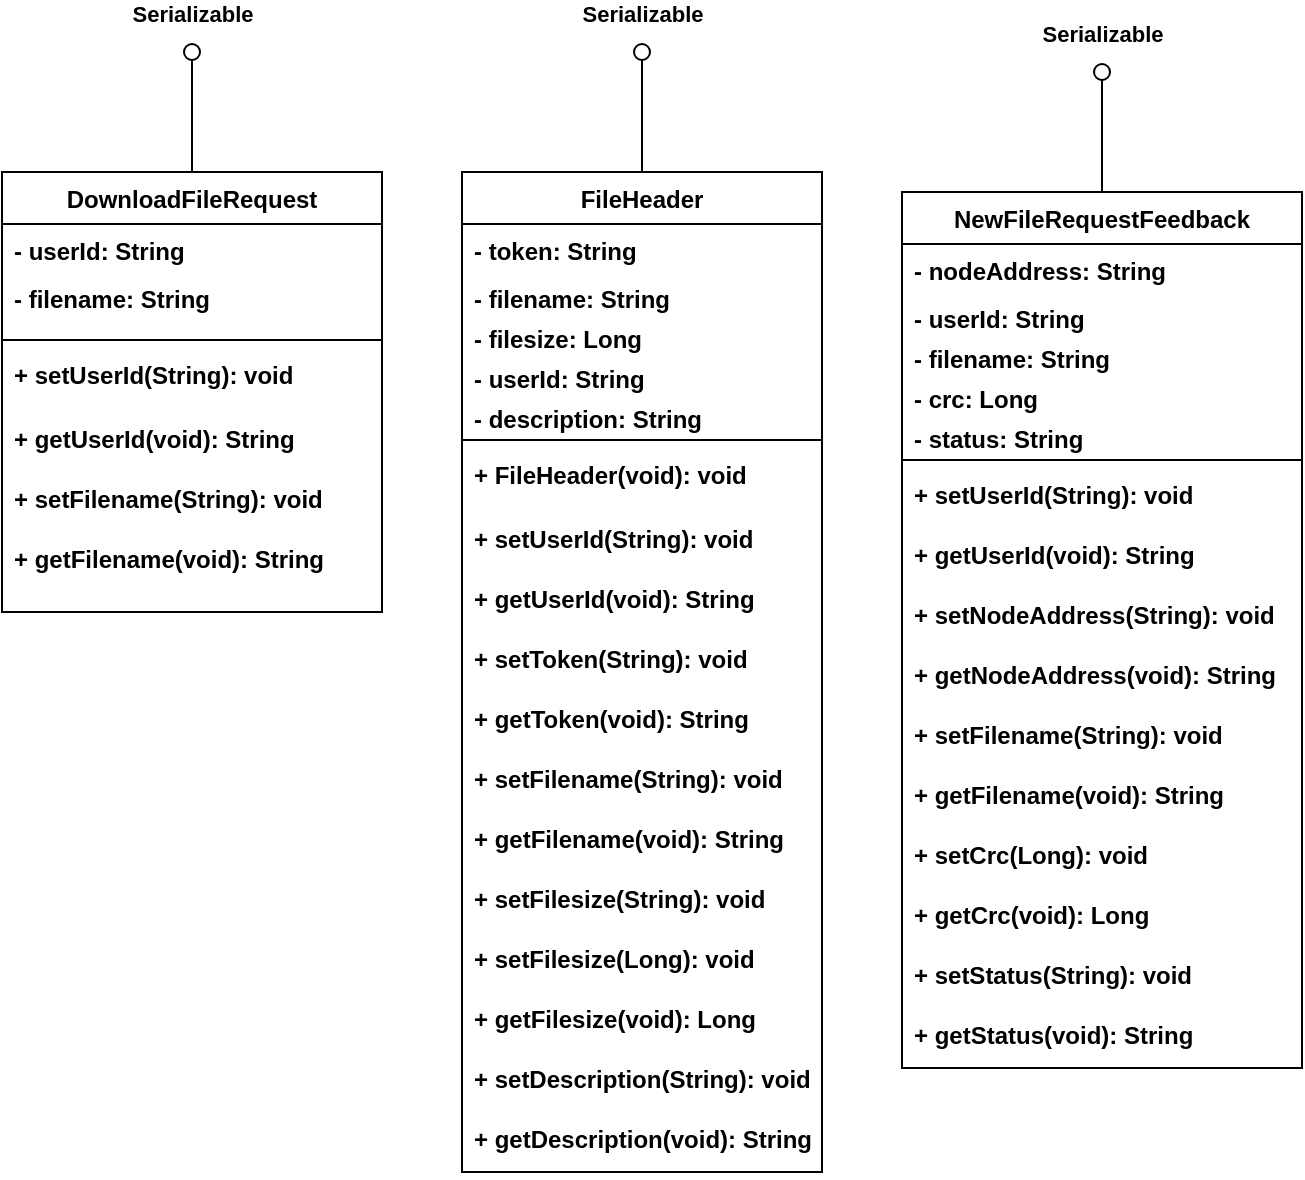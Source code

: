 <mxfile version="14.6.13" type="device"><diagram id="C5RBs43oDa-KdzZeNtuy" name="Page-1"><mxGraphModel dx="1422" dy="832" grid="1" gridSize="10" guides="1" tooltips="1" connect="1" arrows="1" fold="1" page="1" pageScale="1" pageWidth="827" pageHeight="1169" math="0" shadow="0"><root><mxCell id="WIyWlLk6GJQsqaUBKTNV-0"/><mxCell id="WIyWlLk6GJQsqaUBKTNV-1" parent="WIyWlLk6GJQsqaUBKTNV-0"/><mxCell id="LAdZjZObFxrwDexfej0z-4" value="DownloadFileRequest" style="swimlane;fontStyle=1;align=center;verticalAlign=top;childLayout=stackLayout;horizontal=1;startSize=26;horizontalStack=0;resizeParent=1;resizeParentMax=0;resizeLast=0;collapsible=1;marginBottom=0;" parent="WIyWlLk6GJQsqaUBKTNV-1" vertex="1"><mxGeometry x="40" y="110" width="190" height="220" as="geometry"><mxRectangle x="100" y="140" width="140" height="26" as="alternateBounds"/></mxGeometry></mxCell><mxCell id="LAdZjZObFxrwDexfej0z-5" value="- userId: String" style="text;strokeColor=none;fillColor=none;align=left;verticalAlign=top;spacingLeft=4;spacingRight=4;overflow=hidden;rotatable=0;points=[[0,0.5],[1,0.5]];portConstraint=eastwest;fontStyle=1" parent="LAdZjZObFxrwDexfej0z-4" vertex="1"><mxGeometry y="26" width="190" height="24" as="geometry"/></mxCell><mxCell id="LAdZjZObFxrwDexfej0z-177" value="- filename: String" style="text;strokeColor=none;fillColor=none;align=left;verticalAlign=top;spacingLeft=4;spacingRight=4;overflow=hidden;rotatable=0;points=[[0,0.5],[1,0.5]];portConstraint=eastwest;fontStyle=1" parent="LAdZjZObFxrwDexfej0z-4" vertex="1"><mxGeometry y="50" width="190" height="30" as="geometry"/></mxCell><mxCell id="LAdZjZObFxrwDexfej0z-6" value="" style="line;strokeWidth=1;fillColor=none;align=left;verticalAlign=middle;spacingTop=-1;spacingLeft=3;spacingRight=3;rotatable=0;labelPosition=right;points=[];portConstraint=eastwest;fontStyle=1" parent="LAdZjZObFxrwDexfej0z-4" vertex="1"><mxGeometry y="80" width="190" height="8" as="geometry"/></mxCell><mxCell id="LAdZjZObFxrwDexfej0z-7" value="+ setUserId(String): void" style="text;strokeColor=none;fillColor=none;align=left;verticalAlign=top;spacingLeft=4;spacingRight=4;overflow=hidden;rotatable=0;points=[[0,0.5],[1,0.5]];portConstraint=eastwest;fontStyle=1" parent="LAdZjZObFxrwDexfej0z-4" vertex="1"><mxGeometry y="88" width="190" height="32" as="geometry"/></mxCell><mxCell id="LAdZjZObFxrwDexfej0z-178" value="+ getUserId(void): String" style="text;strokeColor=none;fillColor=none;align=left;verticalAlign=top;spacingLeft=4;spacingRight=4;overflow=hidden;rotatable=0;points=[[0,0.5],[1,0.5]];portConstraint=eastwest;fontStyle=1" parent="LAdZjZObFxrwDexfej0z-4" vertex="1"><mxGeometry y="120" width="190" height="30" as="geometry"/></mxCell><mxCell id="LAdZjZObFxrwDexfej0z-14" value="+ setFilename(String): void" style="text;strokeColor=none;fillColor=none;align=left;verticalAlign=top;spacingLeft=4;spacingRight=4;overflow=hidden;rotatable=0;points=[[0,0.5],[1,0.5]];portConstraint=eastwest;fontStyle=1" parent="LAdZjZObFxrwDexfej0z-4" vertex="1"><mxGeometry y="150" width="190" height="30" as="geometry"/></mxCell><mxCell id="LAdZjZObFxrwDexfej0z-15" value="+ getFilename(void): String" style="text;strokeColor=none;fillColor=none;align=left;verticalAlign=top;spacingLeft=4;spacingRight=4;overflow=hidden;rotatable=0;points=[[0,0.5],[1,0.5]];portConstraint=eastwest;fontStyle=1" parent="LAdZjZObFxrwDexfej0z-4" vertex="1"><mxGeometry y="180" width="190" height="40" as="geometry"/></mxCell><mxCell id="LAdZjZObFxrwDexfej0z-21" value="Serializable" style="html=1;verticalAlign=bottom;labelBackgroundColor=none;startArrow=oval;startFill=0;startSize=8;endArrow=none;entryX=0.5;entryY=0;entryDx=0;entryDy=0;fontStyle=1" parent="WIyWlLk6GJQsqaUBKTNV-1" target="LAdZjZObFxrwDexfej0z-4" edge="1"><mxGeometry x="-1" y="-10" relative="1" as="geometry"><mxPoint x="135" y="50" as="sourcePoint"/><mxPoint x="320" y="30" as="targetPoint"/><mxPoint x="10" y="-10" as="offset"/></mxGeometry></mxCell><mxCell id="LAdZjZObFxrwDexfej0z-179" value="FileHeader" style="swimlane;fontStyle=1;align=center;verticalAlign=top;childLayout=stackLayout;horizontal=1;startSize=26;horizontalStack=0;resizeParent=1;resizeParentMax=0;resizeLast=0;collapsible=1;marginBottom=0;" parent="WIyWlLk6GJQsqaUBKTNV-1" vertex="1"><mxGeometry x="270" y="110" width="180" height="500" as="geometry"><mxRectangle x="100" y="140" width="140" height="26" as="alternateBounds"/></mxGeometry></mxCell><mxCell id="LAdZjZObFxrwDexfej0z-180" value="- token: String" style="text;strokeColor=none;fillColor=none;align=left;verticalAlign=top;spacingLeft=4;spacingRight=4;overflow=hidden;rotatable=0;points=[[0,0.5],[1,0.5]];portConstraint=eastwest;fontStyle=1" parent="LAdZjZObFxrwDexfej0z-179" vertex="1"><mxGeometry y="26" width="180" height="24" as="geometry"/></mxCell><mxCell id="LAdZjZObFxrwDexfej0z-181" value="- filename: String" style="text;strokeColor=none;fillColor=none;align=left;verticalAlign=top;spacingLeft=4;spacingRight=4;overflow=hidden;rotatable=0;points=[[0,0.5],[1,0.5]];portConstraint=eastwest;fontStyle=1" parent="LAdZjZObFxrwDexfej0z-179" vertex="1"><mxGeometry y="50" width="180" height="20" as="geometry"/></mxCell><mxCell id="LAdZjZObFxrwDexfej0z-188" value="- filesize: Long" style="text;strokeColor=none;fillColor=none;align=left;verticalAlign=top;spacingLeft=4;spacingRight=4;overflow=hidden;rotatable=0;points=[[0,0.5],[1,0.5]];portConstraint=eastwest;fontStyle=1" parent="LAdZjZObFxrwDexfej0z-179" vertex="1"><mxGeometry y="70" width="180" height="20" as="geometry"/></mxCell><mxCell id="LAdZjZObFxrwDexfej0z-189" value="- userId: String" style="text;strokeColor=none;fillColor=none;align=left;verticalAlign=top;spacingLeft=4;spacingRight=4;overflow=hidden;rotatable=0;points=[[0,0.5],[1,0.5]];portConstraint=eastwest;fontStyle=1" parent="LAdZjZObFxrwDexfej0z-179" vertex="1"><mxGeometry y="90" width="180" height="20" as="geometry"/></mxCell><mxCell id="LAdZjZObFxrwDexfej0z-190" value="- description: String" style="text;strokeColor=none;fillColor=none;align=left;verticalAlign=top;spacingLeft=4;spacingRight=4;overflow=hidden;rotatable=0;points=[[0,0.5],[1,0.5]];portConstraint=eastwest;fontStyle=1" parent="LAdZjZObFxrwDexfej0z-179" vertex="1"><mxGeometry y="110" width="180" height="20" as="geometry"/></mxCell><mxCell id="LAdZjZObFxrwDexfej0z-182" value="" style="line;strokeWidth=1;fillColor=none;align=left;verticalAlign=middle;spacingTop=-1;spacingLeft=3;spacingRight=3;rotatable=0;labelPosition=right;points=[];portConstraint=eastwest;fontStyle=1" parent="LAdZjZObFxrwDexfej0z-179" vertex="1"><mxGeometry y="130" width="180" height="8" as="geometry"/></mxCell><mxCell id="LAdZjZObFxrwDexfej0z-183" value="+ FileHeader(void): void" style="text;strokeColor=none;fillColor=none;align=left;verticalAlign=top;spacingLeft=4;spacingRight=4;overflow=hidden;rotatable=0;points=[[0,0.5],[1,0.5]];portConstraint=eastwest;fontStyle=1" parent="LAdZjZObFxrwDexfej0z-179" vertex="1"><mxGeometry y="138" width="180" height="32" as="geometry"/></mxCell><mxCell id="LAdZjZObFxrwDexfej0z-184" value="+ setUserId(String): void" style="text;strokeColor=none;fillColor=none;align=left;verticalAlign=top;spacingLeft=4;spacingRight=4;overflow=hidden;rotatable=0;points=[[0,0.5],[1,0.5]];portConstraint=eastwest;fontStyle=1" parent="LAdZjZObFxrwDexfej0z-179" vertex="1"><mxGeometry y="170" width="180" height="30" as="geometry"/></mxCell><mxCell id="LAdZjZObFxrwDexfej0z-185" value="+ getUserId(void): String" style="text;strokeColor=none;fillColor=none;align=left;verticalAlign=top;spacingLeft=4;spacingRight=4;overflow=hidden;rotatable=0;points=[[0,0.5],[1,0.5]];portConstraint=eastwest;fontStyle=1" parent="LAdZjZObFxrwDexfej0z-179" vertex="1"><mxGeometry y="200" width="180" height="30" as="geometry"/></mxCell><mxCell id="LAdZjZObFxrwDexfej0z-186" value="+ setToken(String): void" style="text;strokeColor=none;fillColor=none;align=left;verticalAlign=top;spacingLeft=4;spacingRight=4;overflow=hidden;rotatable=0;points=[[0,0.5],[1,0.5]];portConstraint=eastwest;fontStyle=1" parent="LAdZjZObFxrwDexfej0z-179" vertex="1"><mxGeometry y="230" width="180" height="30" as="geometry"/></mxCell><mxCell id="LAdZjZObFxrwDexfej0z-202" value="+ getToken(void): String" style="text;strokeColor=none;fillColor=none;align=left;verticalAlign=top;spacingLeft=4;spacingRight=4;overflow=hidden;rotatable=0;points=[[0,0.5],[1,0.5]];portConstraint=eastwest;fontStyle=1" parent="LAdZjZObFxrwDexfej0z-179" vertex="1"><mxGeometry y="260" width="180" height="30" as="geometry"/></mxCell><mxCell id="LAdZjZObFxrwDexfej0z-203" value="+ setFilename(String): void" style="text;strokeColor=none;fillColor=none;align=left;verticalAlign=top;spacingLeft=4;spacingRight=4;overflow=hidden;rotatable=0;points=[[0,0.5],[1,0.5]];portConstraint=eastwest;fontStyle=1" parent="LAdZjZObFxrwDexfej0z-179" vertex="1"><mxGeometry y="290" width="180" height="30" as="geometry"/></mxCell><mxCell id="LAdZjZObFxrwDexfej0z-217" value="+ getFilename(void): String" style="text;strokeColor=none;fillColor=none;align=left;verticalAlign=top;spacingLeft=4;spacingRight=4;overflow=hidden;rotatable=0;points=[[0,0.5],[1,0.5]];portConstraint=eastwest;fontStyle=1" parent="LAdZjZObFxrwDexfej0z-179" vertex="1"><mxGeometry y="320" width="180" height="30" as="geometry"/></mxCell><mxCell id="LAdZjZObFxrwDexfej0z-218" value="+ setFilesize(String): void" style="text;strokeColor=none;fillColor=none;align=left;verticalAlign=top;spacingLeft=4;spacingRight=4;overflow=hidden;rotatable=0;points=[[0,0.5],[1,0.5]];portConstraint=eastwest;fontStyle=1" parent="LAdZjZObFxrwDexfej0z-179" vertex="1"><mxGeometry y="350" width="180" height="30" as="geometry"/></mxCell><mxCell id="LAdZjZObFxrwDexfej0z-219" value="+ setFilesize(Long): void" style="text;strokeColor=none;fillColor=none;align=left;verticalAlign=top;spacingLeft=4;spacingRight=4;overflow=hidden;rotatable=0;points=[[0,0.5],[1,0.5]];portConstraint=eastwest;fontStyle=1" parent="LAdZjZObFxrwDexfej0z-179" vertex="1"><mxGeometry y="380" width="180" height="30" as="geometry"/></mxCell><mxCell id="LAdZjZObFxrwDexfej0z-220" value="+ getFilesize(void): Long" style="text;strokeColor=none;fillColor=none;align=left;verticalAlign=top;spacingLeft=4;spacingRight=4;overflow=hidden;rotatable=0;points=[[0,0.5],[1,0.5]];portConstraint=eastwest;fontStyle=1" parent="LAdZjZObFxrwDexfej0z-179" vertex="1"><mxGeometry y="410" width="180" height="30" as="geometry"/></mxCell><mxCell id="LAdZjZObFxrwDexfej0z-221" value="+ setDescription(String): void" style="text;strokeColor=none;fillColor=none;align=left;verticalAlign=top;spacingLeft=4;spacingRight=4;overflow=hidden;rotatable=0;points=[[0,0.5],[1,0.5]];portConstraint=eastwest;fontStyle=1" parent="LAdZjZObFxrwDexfej0z-179" vertex="1"><mxGeometry y="440" width="180" height="30" as="geometry"/></mxCell><mxCell id="LAdZjZObFxrwDexfej0z-222" value="+ getDescription(void): String" style="text;strokeColor=none;fillColor=none;align=left;verticalAlign=top;spacingLeft=4;spacingRight=4;overflow=hidden;rotatable=0;points=[[0,0.5],[1,0.5]];portConstraint=eastwest;fontStyle=1" parent="LAdZjZObFxrwDexfej0z-179" vertex="1"><mxGeometry y="470" width="180" height="30" as="geometry"/></mxCell><mxCell id="LAdZjZObFxrwDexfej0z-187" value="Serializable" style="html=1;verticalAlign=bottom;labelBackgroundColor=none;startArrow=oval;startFill=0;startSize=8;endArrow=none;entryX=0.5;entryY=0;entryDx=0;entryDy=0;fontStyle=1" parent="WIyWlLk6GJQsqaUBKTNV-1" target="LAdZjZObFxrwDexfej0z-179" edge="1"><mxGeometry x="-1" y="-10" relative="1" as="geometry"><mxPoint x="360" y="50" as="sourcePoint"/><mxPoint x="330" y="40" as="targetPoint"/><mxPoint x="10" y="-10" as="offset"/></mxGeometry></mxCell><mxCell id="LAdZjZObFxrwDexfej0z-223" value="NewFileRequestFeedback" style="swimlane;fontStyle=1;align=center;verticalAlign=top;childLayout=stackLayout;horizontal=1;startSize=26;horizontalStack=0;resizeParent=1;resizeParentMax=0;resizeLast=0;collapsible=1;marginBottom=0;" parent="WIyWlLk6GJQsqaUBKTNV-1" vertex="1"><mxGeometry x="490" y="120" width="200" height="438" as="geometry"><mxRectangle x="100" y="140" width="140" height="26" as="alternateBounds"/></mxGeometry></mxCell><mxCell id="LAdZjZObFxrwDexfej0z-224" value="- nodeAddress: String" style="text;strokeColor=none;fillColor=none;align=left;verticalAlign=top;spacingLeft=4;spacingRight=4;overflow=hidden;rotatable=0;points=[[0,0.5],[1,0.5]];portConstraint=eastwest;fontStyle=1" parent="LAdZjZObFxrwDexfej0z-223" vertex="1"><mxGeometry y="26" width="200" height="24" as="geometry"/></mxCell><mxCell id="LAdZjZObFxrwDexfej0z-225" value="- userId: String" style="text;strokeColor=none;fillColor=none;align=left;verticalAlign=top;spacingLeft=4;spacingRight=4;overflow=hidden;rotatable=0;points=[[0,0.5],[1,0.5]];portConstraint=eastwest;fontStyle=1" parent="LAdZjZObFxrwDexfej0z-223" vertex="1"><mxGeometry y="50" width="200" height="20" as="geometry"/></mxCell><mxCell id="LAdZjZObFxrwDexfej0z-226" value="- filename: String" style="text;strokeColor=none;fillColor=none;align=left;verticalAlign=top;spacingLeft=4;spacingRight=4;overflow=hidden;rotatable=0;points=[[0,0.5],[1,0.5]];portConstraint=eastwest;fontStyle=1" parent="LAdZjZObFxrwDexfej0z-223" vertex="1"><mxGeometry y="70" width="200" height="20" as="geometry"/></mxCell><mxCell id="LAdZjZObFxrwDexfej0z-227" value="- crc: Long" style="text;strokeColor=none;fillColor=none;align=left;verticalAlign=top;spacingLeft=4;spacingRight=4;overflow=hidden;rotatable=0;points=[[0,0.5],[1,0.5]];portConstraint=eastwest;fontStyle=1" parent="LAdZjZObFxrwDexfej0z-223" vertex="1"><mxGeometry y="90" width="200" height="20" as="geometry"/></mxCell><mxCell id="LAdZjZObFxrwDexfej0z-228" value="- status: String" style="text;strokeColor=none;fillColor=none;align=left;verticalAlign=top;spacingLeft=4;spacingRight=4;overflow=hidden;rotatable=0;points=[[0,0.5],[1,0.5]];portConstraint=eastwest;fontStyle=1" parent="LAdZjZObFxrwDexfej0z-223" vertex="1"><mxGeometry y="110" width="200" height="20" as="geometry"/></mxCell><mxCell id="LAdZjZObFxrwDexfej0z-229" value="" style="line;strokeWidth=1;fillColor=none;align=left;verticalAlign=middle;spacingTop=-1;spacingLeft=3;spacingRight=3;rotatable=0;labelPosition=right;points=[];portConstraint=eastwest;fontStyle=1" parent="LAdZjZObFxrwDexfej0z-223" vertex="1"><mxGeometry y="130" width="200" height="8" as="geometry"/></mxCell><mxCell id="LAdZjZObFxrwDexfej0z-231" value="+ setUserId(String): void" style="text;strokeColor=none;fillColor=none;align=left;verticalAlign=top;spacingLeft=4;spacingRight=4;overflow=hidden;rotatable=0;points=[[0,0.5],[1,0.5]];portConstraint=eastwest;fontStyle=1" parent="LAdZjZObFxrwDexfej0z-223" vertex="1"><mxGeometry y="138" width="200" height="30" as="geometry"/></mxCell><mxCell id="LAdZjZObFxrwDexfej0z-232" value="+ getUserId(void): String" style="text;strokeColor=none;fillColor=none;align=left;verticalAlign=top;spacingLeft=4;spacingRight=4;overflow=hidden;rotatable=0;points=[[0,0.5],[1,0.5]];portConstraint=eastwest;fontStyle=1" parent="LAdZjZObFxrwDexfej0z-223" vertex="1"><mxGeometry y="168" width="200" height="30" as="geometry"/></mxCell><mxCell id="LAdZjZObFxrwDexfej0z-233" value="+ setNodeAddress(String): void" style="text;strokeColor=none;fillColor=none;align=left;verticalAlign=top;spacingLeft=4;spacingRight=4;overflow=hidden;rotatable=0;points=[[0,0.5],[1,0.5]];portConstraint=eastwest;fontStyle=1" parent="LAdZjZObFxrwDexfej0z-223" vertex="1"><mxGeometry y="198" width="200" height="30" as="geometry"/></mxCell><mxCell id="LAdZjZObFxrwDexfej0z-234" value="+ getNodeAddress(void): String" style="text;strokeColor=none;fillColor=none;align=left;verticalAlign=top;spacingLeft=4;spacingRight=4;overflow=hidden;rotatable=0;points=[[0,0.5],[1,0.5]];portConstraint=eastwest;fontStyle=1" parent="LAdZjZObFxrwDexfej0z-223" vertex="1"><mxGeometry y="228" width="200" height="30" as="geometry"/></mxCell><mxCell id="LAdZjZObFxrwDexfej0z-235" value="+ setFilename(String): void" style="text;strokeColor=none;fillColor=none;align=left;verticalAlign=top;spacingLeft=4;spacingRight=4;overflow=hidden;rotatable=0;points=[[0,0.5],[1,0.5]];portConstraint=eastwest;fontStyle=1" parent="LAdZjZObFxrwDexfej0z-223" vertex="1"><mxGeometry y="258" width="200" height="30" as="geometry"/></mxCell><mxCell id="LAdZjZObFxrwDexfej0z-236" value="+ getFilename(void): String" style="text;strokeColor=none;fillColor=none;align=left;verticalAlign=top;spacingLeft=4;spacingRight=4;overflow=hidden;rotatable=0;points=[[0,0.5],[1,0.5]];portConstraint=eastwest;fontStyle=1" parent="LAdZjZObFxrwDexfej0z-223" vertex="1"><mxGeometry y="288" width="200" height="30" as="geometry"/></mxCell><mxCell id="LAdZjZObFxrwDexfej0z-237" value="+ setCrc(Long): void" style="text;strokeColor=none;fillColor=none;align=left;verticalAlign=top;spacingLeft=4;spacingRight=4;overflow=hidden;rotatable=0;points=[[0,0.5],[1,0.5]];portConstraint=eastwest;fontStyle=1" parent="LAdZjZObFxrwDexfej0z-223" vertex="1"><mxGeometry y="318" width="200" height="30" as="geometry"/></mxCell><mxCell id="LAdZjZObFxrwDexfej0z-239" value="+ getCrc(void): Long" style="text;strokeColor=none;fillColor=none;align=left;verticalAlign=top;spacingLeft=4;spacingRight=4;overflow=hidden;rotatable=0;points=[[0,0.5],[1,0.5]];portConstraint=eastwest;fontStyle=1" parent="LAdZjZObFxrwDexfej0z-223" vertex="1"><mxGeometry y="348" width="200" height="30" as="geometry"/></mxCell><mxCell id="LAdZjZObFxrwDexfej0z-240" value="+ setStatus(String): void" style="text;strokeColor=none;fillColor=none;align=left;verticalAlign=top;spacingLeft=4;spacingRight=4;overflow=hidden;rotatable=0;points=[[0,0.5],[1,0.5]];portConstraint=eastwest;fontStyle=1" parent="LAdZjZObFxrwDexfej0z-223" vertex="1"><mxGeometry y="378" width="200" height="30" as="geometry"/></mxCell><mxCell id="LAdZjZObFxrwDexfej0z-241" value="+ getStatus(void): String" style="text;strokeColor=none;fillColor=none;align=left;verticalAlign=top;spacingLeft=4;spacingRight=4;overflow=hidden;rotatable=0;points=[[0,0.5],[1,0.5]];portConstraint=eastwest;fontStyle=1" parent="LAdZjZObFxrwDexfej0z-223" vertex="1"><mxGeometry y="408" width="200" height="30" as="geometry"/></mxCell><mxCell id="LAdZjZObFxrwDexfej0z-242" value="Serializable" style="html=1;verticalAlign=bottom;labelBackgroundColor=none;startArrow=oval;startFill=0;startSize=8;endArrow=none;entryX=0.5;entryY=0;entryDx=0;entryDy=0;fontStyle=1" parent="WIyWlLk6GJQsqaUBKTNV-1" target="LAdZjZObFxrwDexfej0z-223" edge="1"><mxGeometry x="-1" y="-10" relative="1" as="geometry"><mxPoint x="590" y="60" as="sourcePoint"/><mxPoint x="520" y="50" as="targetPoint"/><mxPoint x="10" y="-10" as="offset"/></mxGeometry></mxCell></root></mxGraphModel></diagram></mxfile>